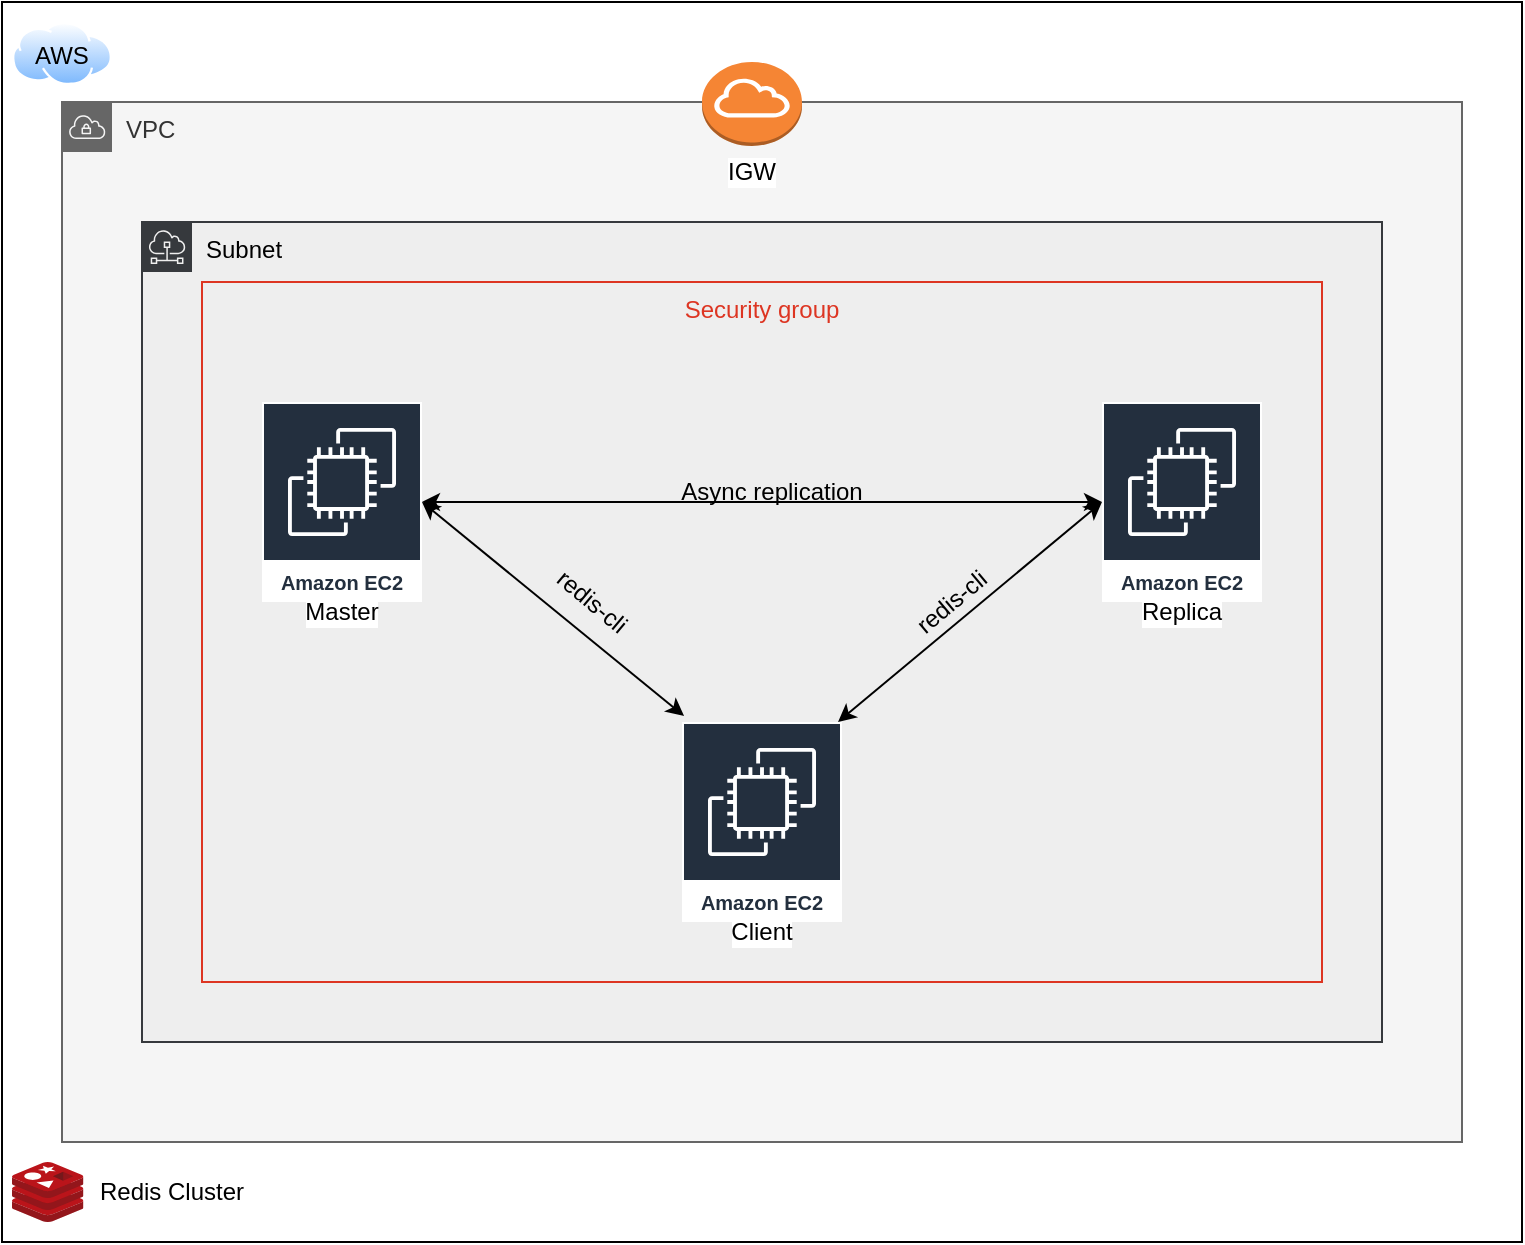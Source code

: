 <mxfile version="26.0.11">
  <diagram name="Page-1" id="zTQvggG1dvJsKaY3H_-2">
    <mxGraphModel dx="1434" dy="761" grid="1" gridSize="10" guides="1" tooltips="1" connect="1" arrows="1" fold="1" page="1" pageScale="1" pageWidth="850" pageHeight="1100" math="0" shadow="0">
      <root>
        <mxCell id="0" />
        <mxCell id="1" parent="0" />
        <mxCell id="7V6pBb3bkbljTt1vhKeR-1" value="" style="rounded=0;whiteSpace=wrap;html=1;labelBackgroundColor=#CCCCCC;" vertex="1" parent="1">
          <mxGeometry x="40" y="110" width="760" height="620" as="geometry" />
        </mxCell>
        <mxCell id="7V6pBb3bkbljTt1vhKeR-2" value="VPC" style="sketch=0;outlineConnect=0;html=1;whiteSpace=wrap;fontSize=12;fontStyle=0;shape=mxgraph.aws4.group;grIcon=mxgraph.aws4.group_vpc;verticalAlign=top;align=left;spacingLeft=30;dashed=0;labelBackgroundColor=none;fillColor=#f5f5f5;fontColor=#333333;strokeColor=#666666;" vertex="1" parent="1">
          <mxGeometry x="70" y="160" width="700" height="520" as="geometry" />
        </mxCell>
        <mxCell id="7V6pBb3bkbljTt1vhKeR-5" value="Subnet" style="sketch=0;outlineConnect=0;html=1;whiteSpace=wrap;fontSize=12;fontStyle=0;shape=mxgraph.aws4.group;grIcon=mxgraph.aws4.group_subnet;verticalAlign=top;align=left;spacingLeft=30;dashed=0;fillColor=#eeeeee;strokeColor=#36393d;" vertex="1" parent="1">
          <mxGeometry x="110" y="220" width="620" height="410" as="geometry" />
        </mxCell>
        <mxCell id="7V6pBb3bkbljTt1vhKeR-6" value="Amazon EC2" style="sketch=0;outlineConnect=0;fontColor=#232F3E;gradientColor=none;strokeColor=#ffffff;fillColor=#232F3E;dashed=0;verticalLabelPosition=middle;verticalAlign=bottom;align=center;html=1;whiteSpace=wrap;fontSize=10;fontStyle=1;spacing=3;shape=mxgraph.aws4.productIcon;prIcon=mxgraph.aws4.ec2;" vertex="1" parent="1">
          <mxGeometry x="380" y="470" width="80" height="100" as="geometry" />
        </mxCell>
        <mxCell id="7V6pBb3bkbljTt1vhKeR-7" value="Amazon EC2" style="sketch=0;outlineConnect=0;fontColor=#232F3E;gradientColor=none;strokeColor=#ffffff;fillColor=#232F3E;dashed=0;verticalLabelPosition=middle;verticalAlign=bottom;align=center;html=1;whiteSpace=wrap;fontSize=10;fontStyle=1;spacing=3;shape=mxgraph.aws4.productIcon;prIcon=mxgraph.aws4.ec2;" vertex="1" parent="1">
          <mxGeometry x="590" y="310" width="80" height="100" as="geometry" />
        </mxCell>
        <mxCell id="7V6pBb3bkbljTt1vhKeR-8" value="Amazon EC2" style="sketch=0;outlineConnect=0;fontColor=#232F3E;gradientColor=none;strokeColor=#ffffff;fillColor=#232F3E;dashed=0;verticalLabelPosition=middle;verticalAlign=bottom;align=center;html=1;whiteSpace=wrap;fontSize=10;fontStyle=1;spacing=3;shape=mxgraph.aws4.productIcon;prIcon=mxgraph.aws4.ec2;" vertex="1" parent="1">
          <mxGeometry x="170" y="310" width="80" height="100" as="geometry" />
        </mxCell>
        <mxCell id="7V6pBb3bkbljTt1vhKeR-10" value="Master" style="text;html=1;align=center;verticalAlign=middle;whiteSpace=wrap;rounded=0;labelBackgroundColor=default;" vertex="1" parent="1">
          <mxGeometry x="180" y="400" width="60" height="30" as="geometry" />
        </mxCell>
        <mxCell id="7V6pBb3bkbljTt1vhKeR-11" value="Replica" style="text;html=1;align=center;verticalAlign=middle;whiteSpace=wrap;rounded=0;labelBackgroundColor=default;" vertex="1" parent="1">
          <mxGeometry x="600" y="400" width="60" height="30" as="geometry" />
        </mxCell>
        <mxCell id="7V6pBb3bkbljTt1vhKeR-12" value="Client" style="text;html=1;align=center;verticalAlign=middle;whiteSpace=wrap;rounded=0;labelBackgroundColor=default;" vertex="1" parent="1">
          <mxGeometry x="390" y="560" width="60" height="30" as="geometry" />
        </mxCell>
        <mxCell id="7V6pBb3bkbljTt1vhKeR-13" value="" style="endArrow=classic;startArrow=classic;html=1;rounded=0;" edge="1" parent="1" source="7V6pBb3bkbljTt1vhKeR-8" target="7V6pBb3bkbljTt1vhKeR-7">
          <mxGeometry width="50" height="50" relative="1" as="geometry">
            <mxPoint x="400" y="420" as="sourcePoint" />
            <mxPoint x="450" y="370" as="targetPoint" />
          </mxGeometry>
        </mxCell>
        <mxCell id="7V6pBb3bkbljTt1vhKeR-15" value="" style="endArrow=classic;startArrow=classic;html=1;rounded=0;entryX=0.013;entryY=-0.03;entryDx=0;entryDy=0;entryPerimeter=0;" edge="1" parent="1" target="7V6pBb3bkbljTt1vhKeR-6">
          <mxGeometry width="50" height="50" relative="1" as="geometry">
            <mxPoint x="250" y="360" as="sourcePoint" />
            <mxPoint x="450" y="370" as="targetPoint" />
          </mxGeometry>
        </mxCell>
        <mxCell id="7V6pBb3bkbljTt1vhKeR-16" value="" style="endArrow=classic;startArrow=classic;html=1;rounded=0;exitX=0.975;exitY=0;exitDx=0;exitDy=0;exitPerimeter=0;" edge="1" parent="1" source="7V6pBb3bkbljTt1vhKeR-6">
          <mxGeometry width="50" height="50" relative="1" as="geometry">
            <mxPoint x="410" y="410" as="sourcePoint" />
            <mxPoint x="590" y="360" as="targetPoint" />
          </mxGeometry>
        </mxCell>
        <mxCell id="7V6pBb3bkbljTt1vhKeR-17" value="" style="image;sketch=0;aspect=fixed;html=1;points=[];align=center;fontSize=12;image=img/lib/mscae/Cache_Redis_Product.svg;textShadow=0;" vertex="1" parent="1">
          <mxGeometry x="45" y="690" width="35.71" height="30" as="geometry" />
        </mxCell>
        <mxCell id="7V6pBb3bkbljTt1vhKeR-19" value="Redis Cluster" style="text;html=1;align=center;verticalAlign=middle;whiteSpace=wrap;rounded=0;" vertex="1" parent="1">
          <mxGeometry x="70" y="690" width="110" height="30" as="geometry" />
        </mxCell>
        <mxCell id="7V6pBb3bkbljTt1vhKeR-21" value="" style="image;aspect=fixed;perimeter=ellipsePerimeter;html=1;align=center;shadow=0;dashed=0;spacingTop=3;image=img/lib/active_directory/internet_cloud.svg;" vertex="1" parent="1">
          <mxGeometry x="45" y="120" width="50" height="31.5" as="geometry" />
        </mxCell>
        <mxCell id="7V6pBb3bkbljTt1vhKeR-22" value="AWS" style="text;html=1;align=center;verticalAlign=middle;whiteSpace=wrap;rounded=0;" vertex="1" parent="1">
          <mxGeometry x="40" y="121.5" width="60" height="30" as="geometry" />
        </mxCell>
        <mxCell id="7V6pBb3bkbljTt1vhKeR-23" value="" style="outlineConnect=0;dashed=0;verticalLabelPosition=bottom;verticalAlign=top;align=center;html=1;shape=mxgraph.aws3.internet_gateway;fillColor=#F58534;gradientColor=none;" vertex="1" parent="1">
          <mxGeometry x="390" y="140" width="50" height="42" as="geometry" />
        </mxCell>
        <mxCell id="7V6pBb3bkbljTt1vhKeR-24" value="IGW" style="text;html=1;align=center;verticalAlign=middle;whiteSpace=wrap;rounded=0;labelBackgroundColor=default;" vertex="1" parent="1">
          <mxGeometry x="385" y="180" width="60" height="30" as="geometry" />
        </mxCell>
        <mxCell id="7V6pBb3bkbljTt1vhKeR-28" value="Security group" style="fillColor=none;strokeColor=#DD3522;verticalAlign=top;fontStyle=0;fontColor=#DD3522;whiteSpace=wrap;html=1;" vertex="1" parent="1">
          <mxGeometry x="140" y="250" width="560" height="350" as="geometry" />
        </mxCell>
        <mxCell id="7V6pBb3bkbljTt1vhKeR-30" value="Async replication" style="text;html=1;align=center;verticalAlign=middle;whiteSpace=wrap;rounded=0;" vertex="1" parent="1">
          <mxGeometry x="365" y="340" width="120" height="30" as="geometry" />
        </mxCell>
        <mxCell id="7V6pBb3bkbljTt1vhKeR-31" value="redis-cli" style="text;html=1;align=center;verticalAlign=middle;whiteSpace=wrap;rounded=0;rotation=40;" vertex="1" parent="1">
          <mxGeometry x="305" y="390" width="60" height="40" as="geometry" />
        </mxCell>
        <mxCell id="7V6pBb3bkbljTt1vhKeR-33" value="redis-cli" style="text;html=1;align=center;verticalAlign=middle;whiteSpace=wrap;rounded=0;rotation=-40;" vertex="1" parent="1">
          <mxGeometry x="485" y="395" width="60" height="30" as="geometry" />
        </mxCell>
      </root>
    </mxGraphModel>
  </diagram>
</mxfile>
